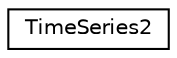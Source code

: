 digraph "Graphical Class Hierarchy"
{
 // LATEX_PDF_SIZE
  edge [fontname="Helvetica",fontsize="10",labelfontname="Helvetica",labelfontsize="10"];
  node [fontname="Helvetica",fontsize="10",shape=record];
  rankdir="LR";
  Node0 [label="TimeSeries2",height=0.2,width=0.4,color="black", fillcolor="white", style="filled",URL="$classmoja_1_1modules_1_1cbm_1_1TimeSeries2.html",tooltip=" "];
}
